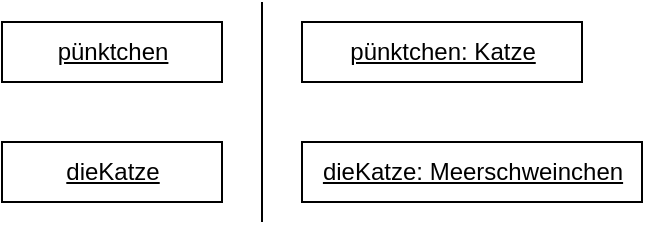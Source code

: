 <mxfile version="12.3.1" type="device" pages="1"><diagram id="QysOFV5IprV2MCWw1Rmz" name="Page-1"><mxGraphModel dx="1422" dy="921" grid="1" gridSize="10" guides="1" tooltips="1" connect="1" arrows="1" fold="1" page="1" pageScale="1" pageWidth="827" pageHeight="1169" math="0" shadow="0"><root><mxCell id="0"/><mxCell id="1" parent="0"/><mxCell id="qB4cJxWdBwDwS4S5cY-E-1" value="pünktchen" style="html=1;fontStyle=4" vertex="1" parent="1"><mxGeometry x="20" y="20" width="110" height="30" as="geometry"/></mxCell><mxCell id="qB4cJxWdBwDwS4S5cY-E-2" value="pünktchen: Katze" style="html=1;fontStyle=4" vertex="1" parent="1"><mxGeometry x="170" y="20" width="140" height="30" as="geometry"/></mxCell><mxCell id="qB4cJxWdBwDwS4S5cY-E-3" value="dieKatze" style="html=1;fontStyle=4" vertex="1" parent="1"><mxGeometry x="20" y="80" width="110" height="30" as="geometry"/></mxCell><mxCell id="qB4cJxWdBwDwS4S5cY-E-4" value="dieKatze: Meerschweinchen" style="html=1;fontStyle=4" vertex="1" parent="1"><mxGeometry x="170" y="80" width="170" height="30" as="geometry"/></mxCell><mxCell id="qB4cJxWdBwDwS4S5cY-E-11" value="" style="line;strokeWidth=1;fillColor=none;align=left;verticalAlign=middle;spacingTop=-1;spacingLeft=3;spacingRight=3;rotatable=0;labelPosition=right;points=[];portConstraint=eastwest;direction=south;" vertex="1" parent="1"><mxGeometry x="146" y="10" width="8" height="110" as="geometry"/></mxCell></root></mxGraphModel></diagram></mxfile>
